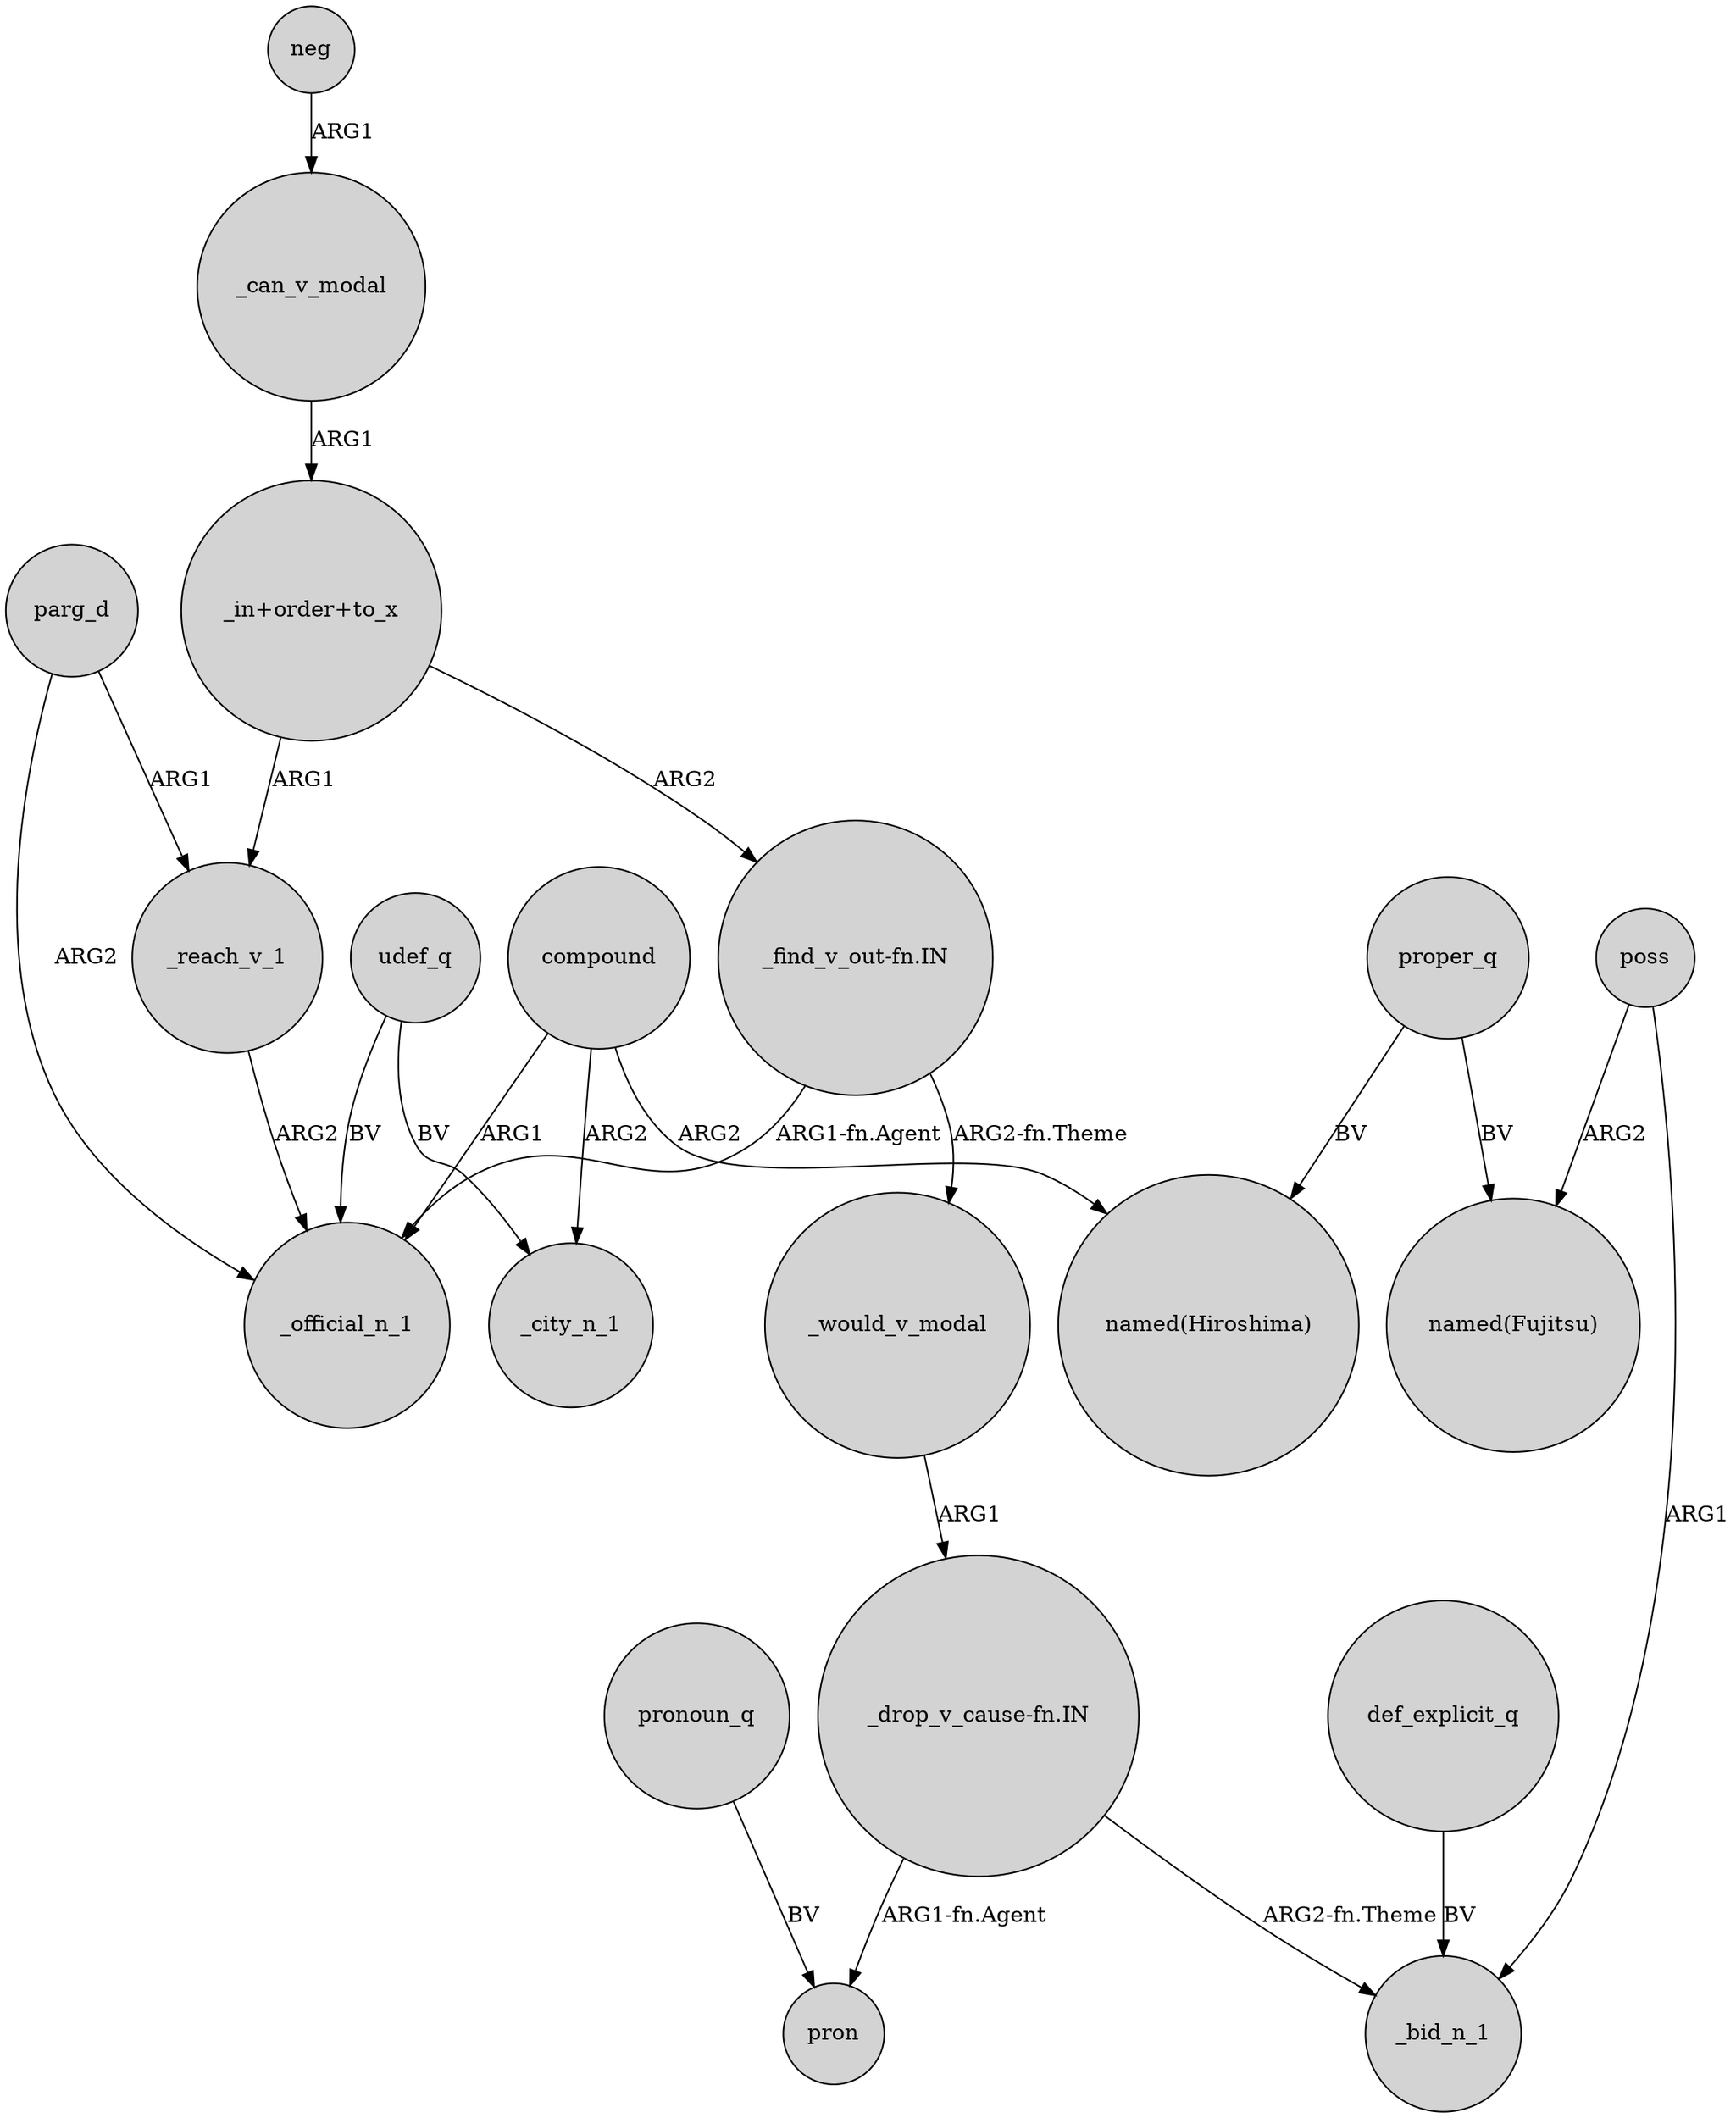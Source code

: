 digraph {
	node [shape=circle style=filled]
	parg_d -> _reach_v_1 [label=ARG1]
	"_drop_v_cause-fn.IN" -> _bid_n_1 [label="ARG2-fn.Theme"]
	"_in+order+to_x" -> _reach_v_1 [label=ARG1]
	def_explicit_q -> _bid_n_1 [label=BV]
	compound -> _city_n_1 [label=ARG2]
	"_drop_v_cause-fn.IN" -> pron [label="ARG1-fn.Agent"]
	parg_d -> _official_n_1 [label=ARG2]
	udef_q -> _city_n_1 [label=BV]
	proper_q -> "named(Fujitsu)" [label=BV]
	pronoun_q -> pron [label=BV]
	proper_q -> "named(Hiroshima)" [label=BV]
	poss -> "named(Fujitsu)" [label=ARG2]
	udef_q -> _official_n_1 [label=BV]
	poss -> _bid_n_1 [label=ARG1]
	"_find_v_out-fn.IN" -> _official_n_1 [label="ARG1-fn.Agent"]
	"_find_v_out-fn.IN" -> _would_v_modal [label="ARG2-fn.Theme"]
	compound -> "named(Hiroshima)" [label=ARG2]
	_would_v_modal -> "_drop_v_cause-fn.IN" [label=ARG1]
	compound -> _official_n_1 [label=ARG1]
	neg -> _can_v_modal [label=ARG1]
	_reach_v_1 -> _official_n_1 [label=ARG2]
	_can_v_modal -> "_in+order+to_x" [label=ARG1]
	"_in+order+to_x" -> "_find_v_out-fn.IN" [label=ARG2]
}
